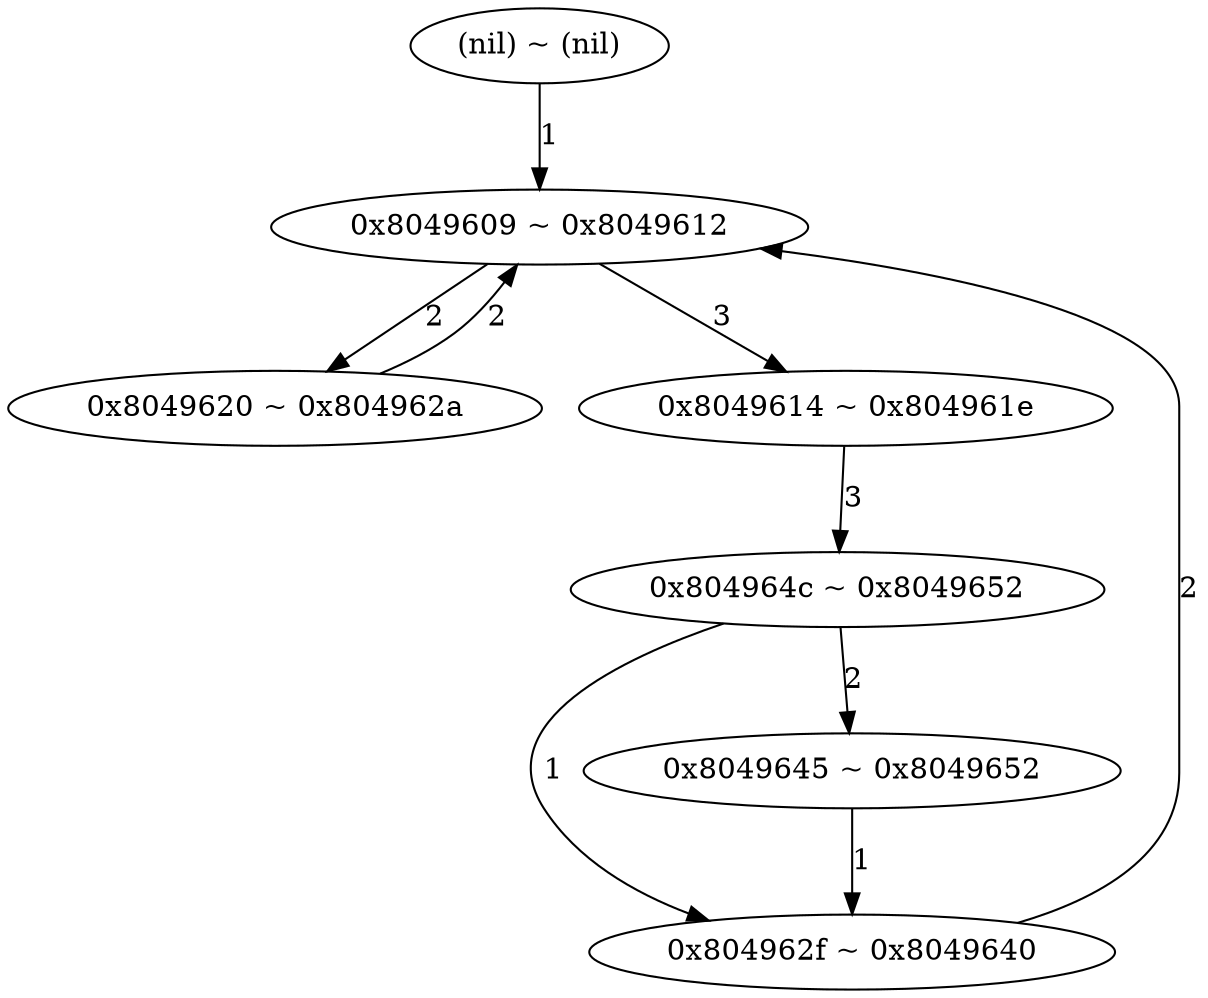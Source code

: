 digraph G {
  "(nil) ~ (nil)" -> "0x8049609 ~ 0x8049612" [label=1];
  "0x8049609 ~ 0x8049612" -> "0x8049620 ~ 0x804962a" [label=2];
  "0x8049620 ~ 0x804962a" -> "0x8049609 ~ 0x8049612" [label=2];
  "0x8049609 ~ 0x8049612" -> "0x8049614 ~ 0x804961e" [label=3];
  "0x8049614 ~ 0x804961e" -> "0x804964c ~ 0x8049652" [label=3];
  "0x804964c ~ 0x8049652" -> "0x804962f ~ 0x8049640" [label=1];
  "0x804962f ~ 0x8049640" -> "0x8049609 ~ 0x8049612" [label=2];
  "0x804964c ~ 0x8049652" -> "0x8049645 ~ 0x8049652" [label=2];
  "0x8049645 ~ 0x8049652" -> "0x804962f ~ 0x8049640" [label=1];
}
